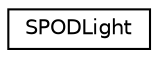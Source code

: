 digraph "Graphical Class Hierarchy"
{
  edge [fontname="Helvetica",fontsize="10",labelfontname="Helvetica",labelfontsize="10"];
  node [fontname="Helvetica",fontsize="10",shape=record];
  rankdir="LR";
  Node1 [label="SPODLight",height=0.2,width=0.4,color="black", fillcolor="white", style="filled",URL="$struct_s_p_o_d_light.html",tooltip="Struct for storing POD light data. "];
}
